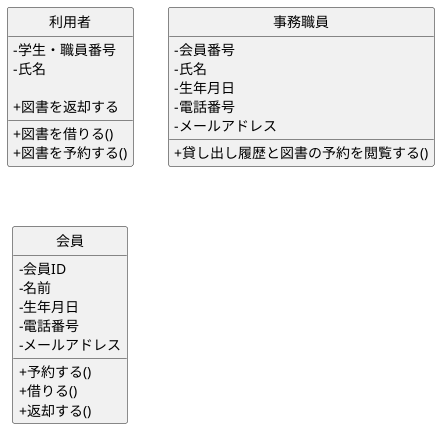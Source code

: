 @startuml 大原情報科学大学・図書館システムクラス図
skinparam classAttributeIconSize 0
hide circle

class 利用者 {
- 学生・職員番号
- 氏名

+ 図書を借りる()
+ 図書を予約する()
+ 図書を返却する
}

class 事務職員 {
- 会員番号
- 氏名
- 生年月日
- 電話番号
- メールアドレス
+ 貸し出し履歴と図書の予約を閲覧する()

}

class 会員 {
 -会員ID
 -名前
 -生年月日
 -電話番号
 -メールアドレス

 +予約する()
 +借りる()
 +返却する()

}
@enduml
